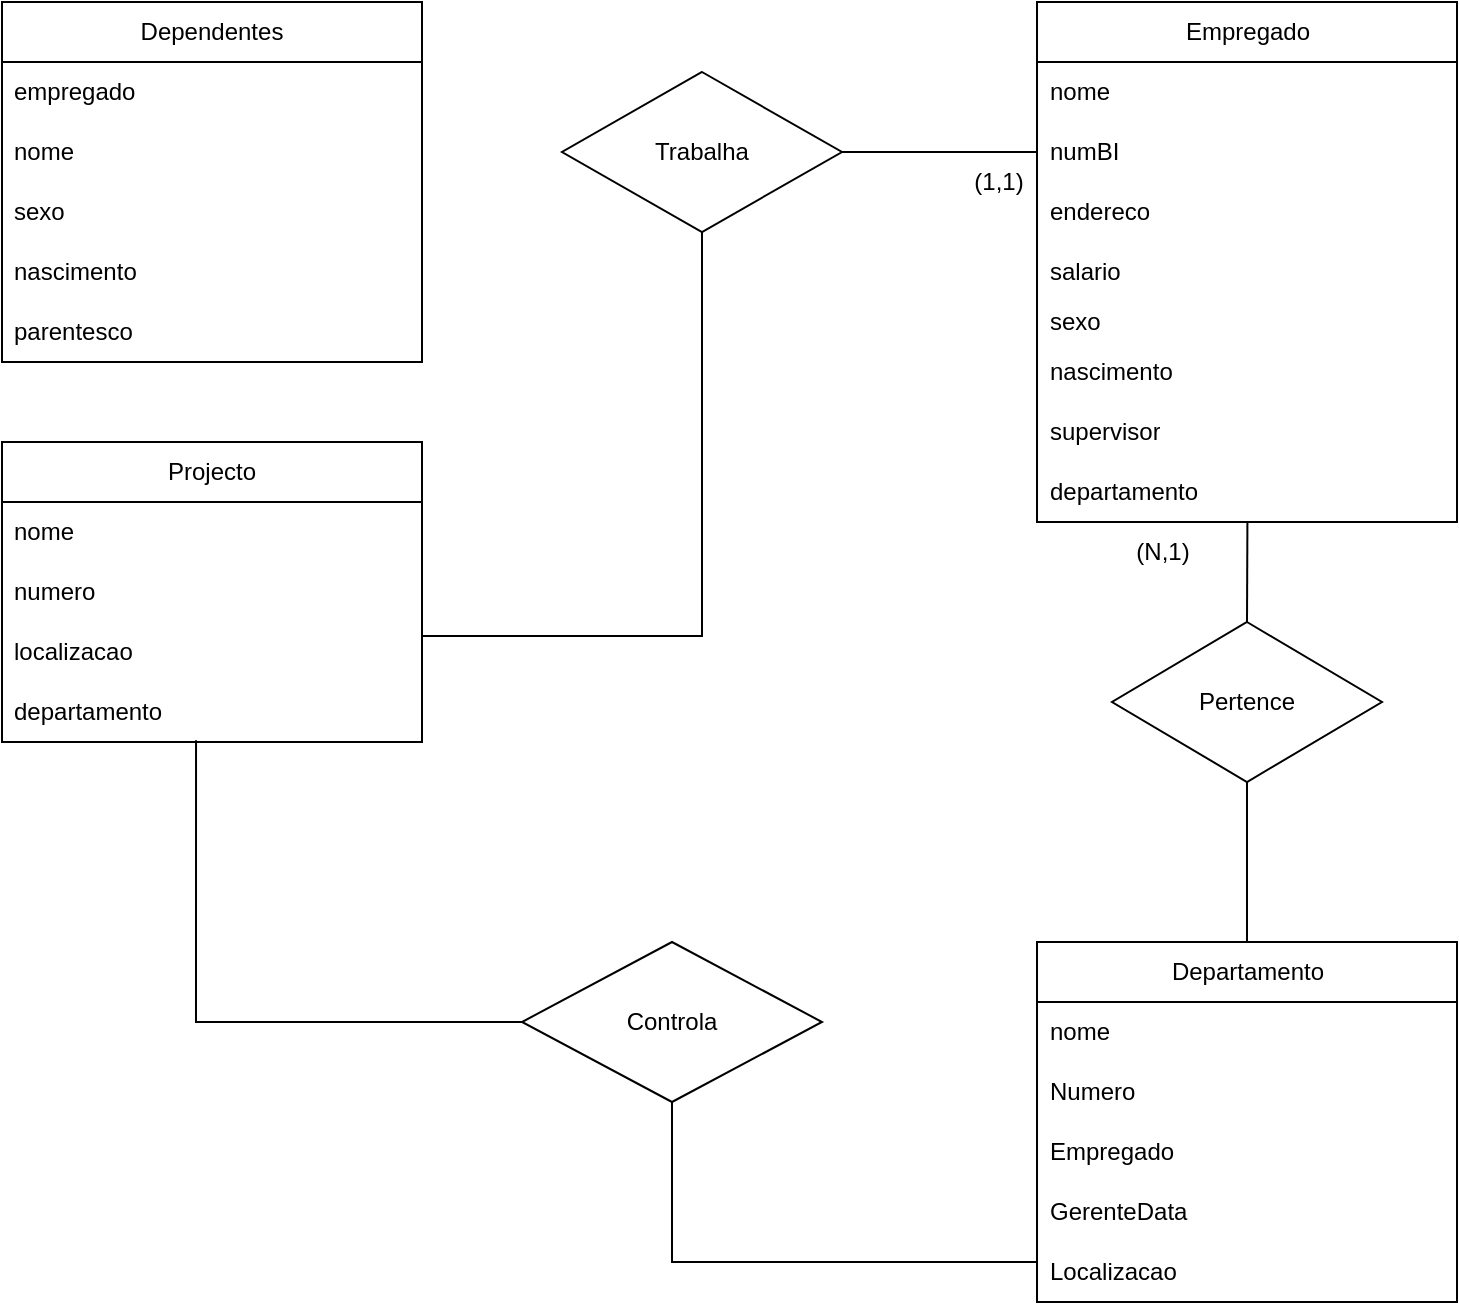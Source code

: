 <mxfile version="24.4.13" type="device">
  <diagram name="Página-1" id="czahPHjPTPa1ft9hfoTe">
    <mxGraphModel dx="2074" dy="2234" grid="1" gridSize="10" guides="1" tooltips="1" connect="1" arrows="1" fold="1" page="1" pageScale="1" pageWidth="1700" pageHeight="1100" math="0" shadow="0">
      <root>
        <mxCell id="0" />
        <mxCell id="1" parent="0" />
        <mxCell id="-HJdSHFpZpjioLMWd_8P-1" value="Departamento" style="swimlane;fontStyle=0;childLayout=stackLayout;horizontal=1;startSize=30;horizontalStack=0;resizeParent=1;resizeParentMax=0;resizeLast=0;collapsible=1;marginBottom=0;whiteSpace=wrap;html=1;" parent="1" vertex="1">
          <mxGeometry x="797.5" y="440" width="210" height="180" as="geometry" />
        </mxCell>
        <mxCell id="-HJdSHFpZpjioLMWd_8P-2" value="nome" style="text;strokeColor=none;fillColor=none;align=left;verticalAlign=middle;spacingLeft=4;spacingRight=4;overflow=hidden;points=[[0,0.5],[1,0.5]];portConstraint=eastwest;rotatable=0;whiteSpace=wrap;html=1;" parent="-HJdSHFpZpjioLMWd_8P-1" vertex="1">
          <mxGeometry y="30" width="210" height="30" as="geometry" />
        </mxCell>
        <mxCell id="-HJdSHFpZpjioLMWd_8P-3" value="Numero" style="text;strokeColor=none;fillColor=none;align=left;verticalAlign=middle;spacingLeft=4;spacingRight=4;overflow=hidden;points=[[0,0.5],[1,0.5]];portConstraint=eastwest;rotatable=0;whiteSpace=wrap;html=1;" parent="-HJdSHFpZpjioLMWd_8P-1" vertex="1">
          <mxGeometry y="60" width="210" height="30" as="geometry" />
        </mxCell>
        <mxCell id="-HJdSHFpZpjioLMWd_8P-4" value="Empregado" style="text;strokeColor=none;fillColor=none;align=left;verticalAlign=middle;spacingLeft=4;spacingRight=4;overflow=hidden;points=[[0,0.5],[1,0.5]];portConstraint=eastwest;rotatable=0;whiteSpace=wrap;html=1;" parent="-HJdSHFpZpjioLMWd_8P-1" vertex="1">
          <mxGeometry y="90" width="210" height="30" as="geometry" />
        </mxCell>
        <mxCell id="-HJdSHFpZpjioLMWd_8P-10" value="GerenteData" style="text;strokeColor=none;fillColor=none;align=left;verticalAlign=middle;spacingLeft=4;spacingRight=4;overflow=hidden;points=[[0,0.5],[1,0.5]];portConstraint=eastwest;rotatable=0;whiteSpace=wrap;html=1;" parent="-HJdSHFpZpjioLMWd_8P-1" vertex="1">
          <mxGeometry y="120" width="210" height="30" as="geometry" />
        </mxCell>
        <mxCell id="-HJdSHFpZpjioLMWd_8P-9" value="Localizacao" style="text;strokeColor=none;fillColor=none;align=left;verticalAlign=middle;spacingLeft=4;spacingRight=4;overflow=hidden;points=[[0,0.5],[1,0.5]];portConstraint=eastwest;rotatable=0;whiteSpace=wrap;html=1;" parent="-HJdSHFpZpjioLMWd_8P-1" vertex="1">
          <mxGeometry y="150" width="210" height="30" as="geometry" />
        </mxCell>
        <mxCell id="-HJdSHFpZpjioLMWd_8P-11" value="Projecto" style="swimlane;fontStyle=0;childLayout=stackLayout;horizontal=1;startSize=30;horizontalStack=0;resizeParent=1;resizeParentMax=0;resizeLast=0;collapsible=1;marginBottom=0;whiteSpace=wrap;html=1;" parent="1" vertex="1">
          <mxGeometry x="280" y="190" width="210" height="150" as="geometry" />
        </mxCell>
        <mxCell id="-HJdSHFpZpjioLMWd_8P-12" value="nome" style="text;strokeColor=none;fillColor=none;align=left;verticalAlign=middle;spacingLeft=4;spacingRight=4;overflow=hidden;points=[[0,0.5],[1,0.5]];portConstraint=eastwest;rotatable=0;whiteSpace=wrap;html=1;" parent="-HJdSHFpZpjioLMWd_8P-11" vertex="1">
          <mxGeometry y="30" width="210" height="30" as="geometry" />
        </mxCell>
        <mxCell id="-HJdSHFpZpjioLMWd_8P-13" value="numero" style="text;strokeColor=none;fillColor=none;align=left;verticalAlign=middle;spacingLeft=4;spacingRight=4;overflow=hidden;points=[[0,0.5],[1,0.5]];portConstraint=eastwest;rotatable=0;whiteSpace=wrap;html=1;" parent="-HJdSHFpZpjioLMWd_8P-11" vertex="1">
          <mxGeometry y="60" width="210" height="30" as="geometry" />
        </mxCell>
        <mxCell id="-HJdSHFpZpjioLMWd_8P-15" value="localizacao" style="text;strokeColor=none;fillColor=none;align=left;verticalAlign=middle;spacingLeft=4;spacingRight=4;overflow=hidden;points=[[0,0.5],[1,0.5]];portConstraint=eastwest;rotatable=0;whiteSpace=wrap;html=1;" parent="-HJdSHFpZpjioLMWd_8P-11" vertex="1">
          <mxGeometry y="90" width="210" height="30" as="geometry" />
        </mxCell>
        <mxCell id="-HJdSHFpZpjioLMWd_8P-50" value="departamento" style="text;strokeColor=none;fillColor=none;align=left;verticalAlign=middle;spacingLeft=4;spacingRight=4;overflow=hidden;points=[[0,0.5],[1,0.5]];portConstraint=eastwest;rotatable=0;whiteSpace=wrap;html=1;" parent="-HJdSHFpZpjioLMWd_8P-11" vertex="1">
          <mxGeometry y="120" width="210" height="30" as="geometry" />
        </mxCell>
        <mxCell id="-HJdSHFpZpjioLMWd_8P-17" value="Empregado" style="swimlane;fontStyle=0;childLayout=stackLayout;horizontal=1;startSize=30;horizontalStack=0;resizeParent=1;resizeParentMax=0;resizeLast=0;collapsible=1;marginBottom=0;whiteSpace=wrap;html=1;" parent="1" vertex="1">
          <mxGeometry x="797.5" y="-30" width="210" height="260" as="geometry" />
        </mxCell>
        <mxCell id="-HJdSHFpZpjioLMWd_8P-18" value="nome" style="text;strokeColor=none;fillColor=none;align=left;verticalAlign=middle;spacingLeft=4;spacingRight=4;overflow=hidden;points=[[0,0.5],[1,0.5]];portConstraint=eastwest;rotatable=0;whiteSpace=wrap;html=1;" parent="-HJdSHFpZpjioLMWd_8P-17" vertex="1">
          <mxGeometry y="30" width="210" height="30" as="geometry" />
        </mxCell>
        <mxCell id="-HJdSHFpZpjioLMWd_8P-45" value="numBI" style="text;strokeColor=none;fillColor=none;align=left;verticalAlign=middle;spacingLeft=4;spacingRight=4;overflow=hidden;points=[[0,0.5],[1,0.5]];portConstraint=eastwest;rotatable=0;whiteSpace=wrap;html=1;" parent="-HJdSHFpZpjioLMWd_8P-17" vertex="1">
          <mxGeometry y="60" width="210" height="30" as="geometry" />
        </mxCell>
        <mxCell id="-HJdSHFpZpjioLMWd_8P-20" value="endereco" style="text;strokeColor=none;fillColor=none;align=left;verticalAlign=middle;spacingLeft=4;spacingRight=4;overflow=hidden;points=[[0,0.5],[1,0.5]];portConstraint=eastwest;rotatable=0;whiteSpace=wrap;html=1;" parent="-HJdSHFpZpjioLMWd_8P-17" vertex="1">
          <mxGeometry y="90" width="210" height="30" as="geometry" />
        </mxCell>
        <mxCell id="-HJdSHFpZpjioLMWd_8P-21" value="salario" style="text;strokeColor=none;fillColor=none;align=left;verticalAlign=middle;spacingLeft=4;spacingRight=4;overflow=hidden;points=[[0,0.5],[1,0.5]];portConstraint=eastwest;rotatable=0;whiteSpace=wrap;html=1;" parent="-HJdSHFpZpjioLMWd_8P-17" vertex="1">
          <mxGeometry y="120" width="210" height="30" as="geometry" />
        </mxCell>
        <mxCell id="-HJdSHFpZpjioLMWd_8P-22" value="&lt;div&gt;sexo&lt;/div&gt;&lt;div&gt;&lt;br&gt;&lt;/div&gt;" style="text;strokeColor=none;fillColor=none;align=left;verticalAlign=middle;spacingLeft=4;spacingRight=4;overflow=hidden;points=[[0,0.5],[1,0.5]];portConstraint=eastwest;rotatable=0;whiteSpace=wrap;html=1;" parent="-HJdSHFpZpjioLMWd_8P-17" vertex="1">
          <mxGeometry y="150" width="210" height="20" as="geometry" />
        </mxCell>
        <mxCell id="-HJdSHFpZpjioLMWd_8P-24" value="nascimento" style="text;strokeColor=none;fillColor=none;align=left;verticalAlign=middle;spacingLeft=4;spacingRight=4;overflow=hidden;points=[[0,0.5],[1,0.5]];portConstraint=eastwest;rotatable=0;whiteSpace=wrap;html=1;" parent="-HJdSHFpZpjioLMWd_8P-17" vertex="1">
          <mxGeometry y="170" width="210" height="30" as="geometry" />
        </mxCell>
        <mxCell id="-HJdSHFpZpjioLMWd_8P-33" value="supervisor" style="text;strokeColor=none;fillColor=none;align=left;verticalAlign=middle;spacingLeft=4;spacingRight=4;overflow=hidden;points=[[0,0.5],[1,0.5]];portConstraint=eastwest;rotatable=0;whiteSpace=wrap;html=1;" parent="-HJdSHFpZpjioLMWd_8P-17" vertex="1">
          <mxGeometry y="200" width="210" height="30" as="geometry" />
        </mxCell>
        <mxCell id="-HJdSHFpZpjioLMWd_8P-51" value="departamento" style="text;strokeColor=none;fillColor=none;align=left;verticalAlign=middle;spacingLeft=4;spacingRight=4;overflow=hidden;points=[[0,0.5],[1,0.5]];portConstraint=eastwest;rotatable=0;whiteSpace=wrap;html=1;" parent="-HJdSHFpZpjioLMWd_8P-17" vertex="1">
          <mxGeometry y="230" width="210" height="30" as="geometry" />
        </mxCell>
        <mxCell id="-HJdSHFpZpjioLMWd_8P-34" value="Dependentes" style="swimlane;fontStyle=0;childLayout=stackLayout;horizontal=1;startSize=30;horizontalStack=0;resizeParent=1;resizeParentMax=0;resizeLast=0;collapsible=1;marginBottom=0;whiteSpace=wrap;html=1;" parent="1" vertex="1">
          <mxGeometry x="280" y="-30" width="210" height="180" as="geometry" />
        </mxCell>
        <mxCell id="-HJdSHFpZpjioLMWd_8P-52" value="empregado" style="text;strokeColor=none;fillColor=none;align=left;verticalAlign=middle;spacingLeft=4;spacingRight=4;overflow=hidden;points=[[0,0.5],[1,0.5]];portConstraint=eastwest;rotatable=0;whiteSpace=wrap;html=1;" parent="-HJdSHFpZpjioLMWd_8P-34" vertex="1">
          <mxGeometry y="30" width="210" height="30" as="geometry" />
        </mxCell>
        <mxCell id="-HJdSHFpZpjioLMWd_8P-35" value="nome" style="text;strokeColor=none;fillColor=none;align=left;verticalAlign=middle;spacingLeft=4;spacingRight=4;overflow=hidden;points=[[0,0.5],[1,0.5]];portConstraint=eastwest;rotatable=0;whiteSpace=wrap;html=1;" parent="-HJdSHFpZpjioLMWd_8P-34" vertex="1">
          <mxGeometry y="60" width="210" height="30" as="geometry" />
        </mxCell>
        <mxCell id="-HJdSHFpZpjioLMWd_8P-36" value="sexo" style="text;strokeColor=none;fillColor=none;align=left;verticalAlign=middle;spacingLeft=4;spacingRight=4;overflow=hidden;points=[[0,0.5],[1,0.5]];portConstraint=eastwest;rotatable=0;whiteSpace=wrap;html=1;" parent="-HJdSHFpZpjioLMWd_8P-34" vertex="1">
          <mxGeometry y="90" width="210" height="30" as="geometry" />
        </mxCell>
        <mxCell id="-HJdSHFpZpjioLMWd_8P-37" value="nascimento" style="text;strokeColor=none;fillColor=none;align=left;verticalAlign=middle;spacingLeft=4;spacingRight=4;overflow=hidden;points=[[0,0.5],[1,0.5]];portConstraint=eastwest;rotatable=0;whiteSpace=wrap;html=1;" parent="-HJdSHFpZpjioLMWd_8P-34" vertex="1">
          <mxGeometry y="120" width="210" height="30" as="geometry" />
        </mxCell>
        <mxCell id="-HJdSHFpZpjioLMWd_8P-38" value="parentesco" style="text;strokeColor=none;fillColor=none;align=left;verticalAlign=middle;spacingLeft=4;spacingRight=4;overflow=hidden;points=[[0,0.5],[1,0.5]];portConstraint=eastwest;rotatable=0;whiteSpace=wrap;html=1;" parent="-HJdSHFpZpjioLMWd_8P-34" vertex="1">
          <mxGeometry y="150" width="210" height="30" as="geometry" />
        </mxCell>
        <mxCell id="-HJdSHFpZpjioLMWd_8P-41" value="Pertence" style="rhombus;whiteSpace=wrap;html=1;fontStyle=0;startSize=30;" parent="1" vertex="1">
          <mxGeometry x="835" y="280" width="135" height="80" as="geometry" />
        </mxCell>
        <mxCell id="-HJdSHFpZpjioLMWd_8P-46" value="Trabalha" style="rhombus;whiteSpace=wrap;html=1;fontStyle=0;startSize=30;" parent="1" vertex="1">
          <mxGeometry x="560" y="5" width="140" height="80" as="geometry" />
        </mxCell>
        <mxCell id="BXEw2lwwxOfVt3GG_k04-1" value="" style="endArrow=none;html=1;rounded=0;entryX=0.5;entryY=1;entryDx=0;entryDy=0;" edge="1" parent="1" target="-HJdSHFpZpjioLMWd_8P-46">
          <mxGeometry width="50" height="50" relative="1" as="geometry">
            <mxPoint x="490" y="287" as="sourcePoint" />
            <mxPoint x="680" y="240" as="targetPoint" />
            <Array as="points">
              <mxPoint x="630" y="287" />
            </Array>
          </mxGeometry>
        </mxCell>
        <mxCell id="BXEw2lwwxOfVt3GG_k04-2" value="" style="endArrow=none;html=1;rounded=0;entryX=0;entryY=0.5;entryDx=0;entryDy=0;exitX=1;exitY=0.5;exitDx=0;exitDy=0;" edge="1" parent="1" source="-HJdSHFpZpjioLMWd_8P-46" target="-HJdSHFpZpjioLMWd_8P-45">
          <mxGeometry width="50" height="50" relative="1" as="geometry">
            <mxPoint x="690" y="120" as="sourcePoint" />
            <mxPoint x="740" y="70" as="targetPoint" />
          </mxGeometry>
        </mxCell>
        <mxCell id="BXEw2lwwxOfVt3GG_k04-3" value="" style="endArrow=none;html=1;rounded=0;entryX=0.501;entryY=0.991;entryDx=0;entryDy=0;entryPerimeter=0;exitX=0.5;exitY=0;exitDx=0;exitDy=0;" edge="1" parent="1" source="-HJdSHFpZpjioLMWd_8P-41" target="-HJdSHFpZpjioLMWd_8P-51">
          <mxGeometry width="50" height="50" relative="1" as="geometry">
            <mxPoint x="880" y="300" as="sourcePoint" />
            <mxPoint x="930" y="250" as="targetPoint" />
          </mxGeometry>
        </mxCell>
        <mxCell id="BXEw2lwwxOfVt3GG_k04-4" value="" style="endArrow=none;html=1;rounded=0;entryX=0.5;entryY=1;entryDx=0;entryDy=0;" edge="1" parent="1" source="-HJdSHFpZpjioLMWd_8P-1" target="-HJdSHFpZpjioLMWd_8P-41">
          <mxGeometry width="50" height="50" relative="1" as="geometry">
            <mxPoint x="880" y="440" as="sourcePoint" />
            <mxPoint x="930" y="390" as="targetPoint" />
          </mxGeometry>
        </mxCell>
        <mxCell id="BXEw2lwwxOfVt3GG_k04-12" value="(N,1)" style="text;html=1;align=center;verticalAlign=middle;resizable=0;points=[];autosize=1;strokeColor=none;fillColor=none;" vertex="1" parent="1">
          <mxGeometry x="835" y="230" width="50" height="30" as="geometry" />
        </mxCell>
        <mxCell id="BXEw2lwwxOfVt3GG_k04-13" value="(1,1)" style="text;html=1;align=center;verticalAlign=middle;resizable=0;points=[];autosize=1;strokeColor=none;fillColor=none;" vertex="1" parent="1">
          <mxGeometry x="752.5" y="45" width="50" height="30" as="geometry" />
        </mxCell>
        <mxCell id="BXEw2lwwxOfVt3GG_k04-16" value="Controla" style="rhombus;whiteSpace=wrap;html=1;" vertex="1" parent="1">
          <mxGeometry x="540" y="440" width="150" height="80" as="geometry" />
        </mxCell>
        <mxCell id="BXEw2lwwxOfVt3GG_k04-17" value="" style="endArrow=none;html=1;rounded=0;entryX=0;entryY=0.5;entryDx=0;entryDy=0;exitX=0.462;exitY=0.972;exitDx=0;exitDy=0;exitPerimeter=0;" edge="1" parent="1" source="-HJdSHFpZpjioLMWd_8P-50" target="BXEw2lwwxOfVt3GG_k04-16">
          <mxGeometry width="50" height="50" relative="1" as="geometry">
            <mxPoint x="320" y="560" as="sourcePoint" />
            <mxPoint x="370" y="510" as="targetPoint" />
            <Array as="points">
              <mxPoint x="377" y="480" />
            </Array>
          </mxGeometry>
        </mxCell>
        <mxCell id="BXEw2lwwxOfVt3GG_k04-18" value="" style="endArrow=none;html=1;rounded=0;entryX=0.002;entryY=0.333;entryDx=0;entryDy=0;entryPerimeter=0;exitX=0.5;exitY=1;exitDx=0;exitDy=0;" edge="1" parent="1" source="BXEw2lwwxOfVt3GG_k04-16" target="-HJdSHFpZpjioLMWd_8P-9">
          <mxGeometry width="50" height="50" relative="1" as="geometry">
            <mxPoint x="600" y="620" as="sourcePoint" />
            <mxPoint x="650" y="570" as="targetPoint" />
            <Array as="points">
              <mxPoint x="615" y="600" />
            </Array>
          </mxGeometry>
        </mxCell>
      </root>
    </mxGraphModel>
  </diagram>
</mxfile>
